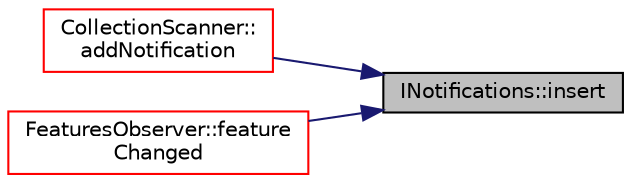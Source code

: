 digraph "INotifications::insert"
{
 // LATEX_PDF_SIZE
  edge [fontname="Helvetica",fontsize="10",labelfontname="Helvetica",labelfontsize="10"];
  node [fontname="Helvetica",fontsize="10",shape=record];
  rankdir="RL";
  Node1 [label="INotifications::insert",height=0.2,width=0.4,color="black", fillcolor="grey75", style="filled", fontcolor="black",tooltip=" "];
  Node1 -> Node2 [dir="back",color="midnightblue",fontsize="10",style="solid",fontname="Helvetica"];
  Node2 [label="CollectionScanner::\laddNotification",height=0.2,width=0.4,color="red", fillcolor="white", style="filled",URL="$class_collection_scanner.html#a3558b9d54b1298bdce201f33a1ef4acc",tooltip=" "];
  Node1 -> Node9 [dir="back",color="midnightblue",fontsize="10",style="solid",fontname="Helvetica"];
  Node9 [label="FeaturesObserver::feature\lChanged",height=0.2,width=0.4,color="red", fillcolor="white", style="filled",URL="$class_features_observer.html#a0841ddd352c3a51c09c83f44d60d0c0c",tooltip=" "];
}
